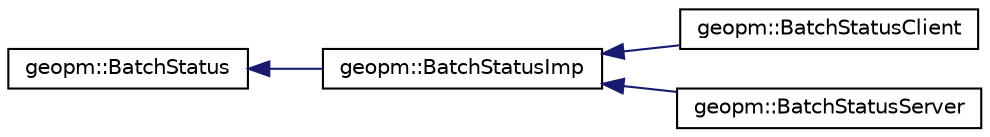 digraph "Graphical Class Hierarchy"
{
 // LATEX_PDF_SIZE
  edge [fontname="Helvetica",fontsize="10",labelfontname="Helvetica",labelfontsize="10"];
  node [fontname="Helvetica",fontsize="10",shape=record];
  rankdir="LR";
  Node0 [label="geopm::BatchStatus",height=0.2,width=0.4,color="black", fillcolor="white", style="filled",URL="$classgeopm_1_1_batch_status.html",tooltip=" "];
  Node0 -> Node1 [dir="back",color="midnightblue",fontsize="10",style="solid",fontname="Helvetica"];
  Node1 [label="geopm::BatchStatusImp",height=0.2,width=0.4,color="black", fillcolor="white", style="filled",URL="$classgeopm_1_1_batch_status_imp.html",tooltip=" "];
  Node1 -> Node2 [dir="back",color="midnightblue",fontsize="10",style="solid",fontname="Helvetica"];
  Node2 [label="geopm::BatchStatusClient",height=0.2,width=0.4,color="black", fillcolor="white", style="filled",URL="$classgeopm_1_1_batch_status_client.html",tooltip=" "];
  Node1 -> Node3 [dir="back",color="midnightblue",fontsize="10",style="solid",fontname="Helvetica"];
  Node3 [label="geopm::BatchStatusServer",height=0.2,width=0.4,color="black", fillcolor="white", style="filled",URL="$classgeopm_1_1_batch_status_server.html",tooltip=" "];
}
